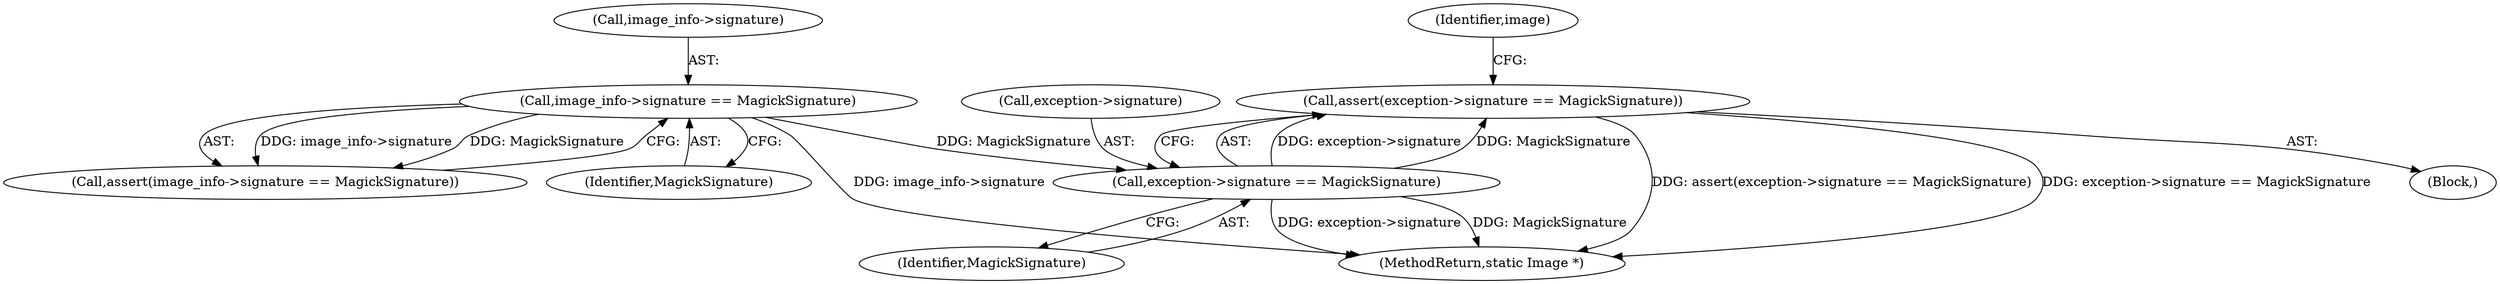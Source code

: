digraph "0_ImageMagick_424d40ebfcde48bb872eba75179d3d73704fdf1f@API" {
"1000169" [label="(Call,assert(exception->signature == MagickSignature))"];
"1000170" [label="(Call,exception->signature == MagickSignature)"];
"1000143" [label="(Call,image_info->signature == MagickSignature)"];
"1000171" [label="(Call,exception->signature)"];
"1000142" [label="(Call,assert(image_info->signature == MagickSignature))"];
"1000143" [label="(Call,image_info->signature == MagickSignature)"];
"1000176" [label="(Identifier,image)"];
"1000174" [label="(Identifier,MagickSignature)"];
"1000112" [label="(Block,)"];
"1000169" [label="(Call,assert(exception->signature == MagickSignature))"];
"1001285" [label="(MethodReturn,static Image *)"];
"1000144" [label="(Call,image_info->signature)"];
"1000170" [label="(Call,exception->signature == MagickSignature)"];
"1000147" [label="(Identifier,MagickSignature)"];
"1000169" -> "1000112"  [label="AST: "];
"1000169" -> "1000170"  [label="CFG: "];
"1000170" -> "1000169"  [label="AST: "];
"1000176" -> "1000169"  [label="CFG: "];
"1000169" -> "1001285"  [label="DDG: assert(exception->signature == MagickSignature)"];
"1000169" -> "1001285"  [label="DDG: exception->signature == MagickSignature"];
"1000170" -> "1000169"  [label="DDG: exception->signature"];
"1000170" -> "1000169"  [label="DDG: MagickSignature"];
"1000170" -> "1000174"  [label="CFG: "];
"1000171" -> "1000170"  [label="AST: "];
"1000174" -> "1000170"  [label="AST: "];
"1000170" -> "1001285"  [label="DDG: exception->signature"];
"1000170" -> "1001285"  [label="DDG: MagickSignature"];
"1000143" -> "1000170"  [label="DDG: MagickSignature"];
"1000143" -> "1000142"  [label="AST: "];
"1000143" -> "1000147"  [label="CFG: "];
"1000144" -> "1000143"  [label="AST: "];
"1000147" -> "1000143"  [label="AST: "];
"1000142" -> "1000143"  [label="CFG: "];
"1000143" -> "1001285"  [label="DDG: image_info->signature"];
"1000143" -> "1000142"  [label="DDG: image_info->signature"];
"1000143" -> "1000142"  [label="DDG: MagickSignature"];
}

